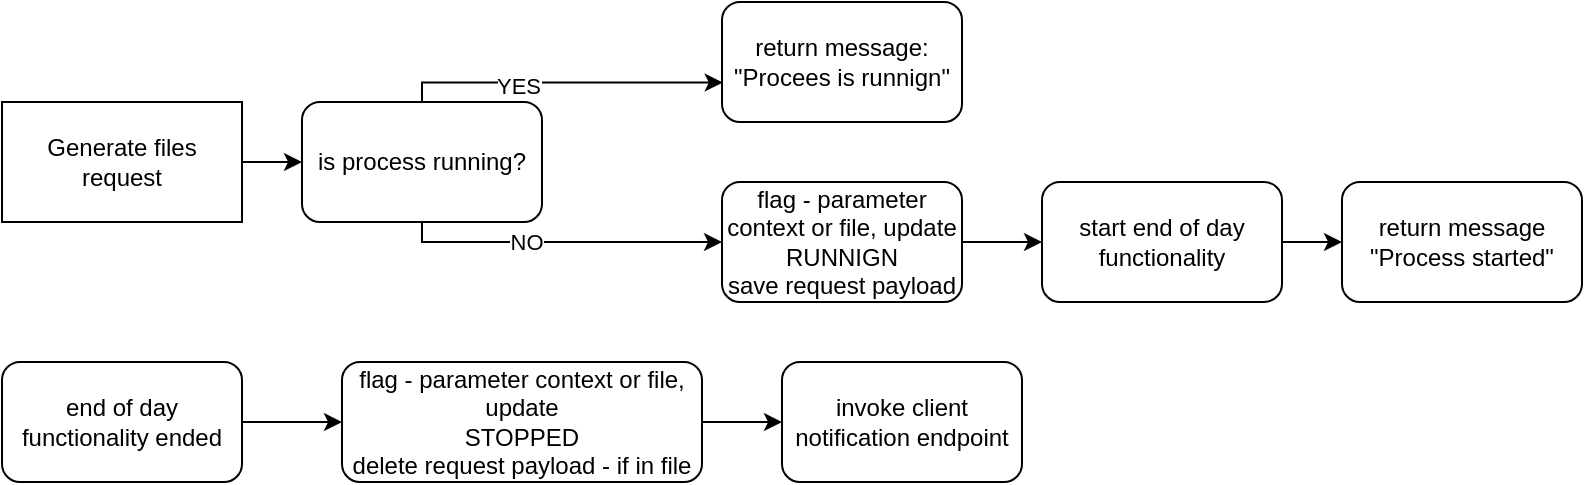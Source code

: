 <mxfile version="15.8.7" type="device"><diagram id="Mx6oQ-OYWUgadVZBNR9E" name="Page-1"><mxGraphModel dx="981" dy="597" grid="1" gridSize="10" guides="1" tooltips="1" connect="1" arrows="1" fold="1" page="1" pageScale="1" pageWidth="850" pageHeight="1100" math="0" shadow="0"><root><mxCell id="0"/><mxCell id="1" parent="0"/><mxCell id="8e1qSUnEN8tdJc6WKgKi-3" style="edgeStyle=orthogonalEdgeStyle;rounded=0;orthogonalLoop=1;jettySize=auto;html=1;" parent="1" source="8e1qSUnEN8tdJc6WKgKi-1" target="8e1qSUnEN8tdJc6WKgKi-2" edge="1"><mxGeometry relative="1" as="geometry"/></mxCell><mxCell id="8e1qSUnEN8tdJc6WKgKi-1" value="Generate files request" style="rounded=0;whiteSpace=wrap;html=1;" parent="1" vertex="1"><mxGeometry x="30" y="150" width="120" height="60" as="geometry"/></mxCell><mxCell id="8e1qSUnEN8tdJc6WKgKi-6" style="edgeStyle=orthogonalEdgeStyle;rounded=0;orthogonalLoop=1;jettySize=auto;html=1;entryX=0.003;entryY=0.671;entryDx=0;entryDy=0;entryPerimeter=0;" parent="1" source="8e1qSUnEN8tdJc6WKgKi-2" target="8e1qSUnEN8tdJc6WKgKi-4" edge="1"><mxGeometry relative="1" as="geometry"><Array as="points"><mxPoint x="240" y="140"/></Array></mxGeometry></mxCell><mxCell id="8e1qSUnEN8tdJc6WKgKi-7" value="YES" style="edgeLabel;html=1;align=center;verticalAlign=middle;resizable=0;points=[];" parent="8e1qSUnEN8tdJc6WKgKi-6" vertex="1" connectable="0"><mxGeometry x="-0.289" y="-1" relative="1" as="geometry"><mxPoint as="offset"/></mxGeometry></mxCell><mxCell id="8e1qSUnEN8tdJc6WKgKi-9" value="NO" style="edgeStyle=orthogonalEdgeStyle;rounded=0;orthogonalLoop=1;jettySize=auto;html=1;entryX=0;entryY=0.5;entryDx=0;entryDy=0;" parent="1" source="8e1qSUnEN8tdJc6WKgKi-2" target="8e1qSUnEN8tdJc6WKgKi-31" edge="1"><mxGeometry x="-0.223" relative="1" as="geometry"><Array as="points"><mxPoint x="240" y="220"/><mxPoint x="360" y="220"/></Array><mxPoint as="offset"/></mxGeometry></mxCell><mxCell id="8e1qSUnEN8tdJc6WKgKi-2" value="is process running?&lt;br&gt;" style="rounded=1;whiteSpace=wrap;html=1;" parent="1" vertex="1"><mxGeometry x="180" y="150" width="120" height="60" as="geometry"/></mxCell><mxCell id="8e1qSUnEN8tdJc6WKgKi-4" value="return message: &quot;Procees is runnign&quot;" style="rounded=1;whiteSpace=wrap;html=1;" parent="1" vertex="1"><mxGeometry x="390" y="100" width="120" height="60" as="geometry"/></mxCell><mxCell id="8e1qSUnEN8tdJc6WKgKi-12" style="edgeStyle=orthogonalEdgeStyle;rounded=0;orthogonalLoop=1;jettySize=auto;html=1;" parent="1" source="8e1qSUnEN8tdJc6WKgKi-8" target="8e1qSUnEN8tdJc6WKgKi-11" edge="1"><mxGeometry relative="1" as="geometry"/></mxCell><mxCell id="8e1qSUnEN8tdJc6WKgKi-8" value="start end of day functionality" style="rounded=1;whiteSpace=wrap;html=1;" parent="1" vertex="1"><mxGeometry x="550" y="190" width="120" height="60" as="geometry"/></mxCell><mxCell id="8e1qSUnEN8tdJc6WKgKi-11" value="return message &quot;Process started&quot;" style="rounded=1;whiteSpace=wrap;html=1;" parent="1" vertex="1"><mxGeometry x="700" y="190" width="120" height="60" as="geometry"/></mxCell><mxCell id="8e1qSUnEN8tdJc6WKgKi-29" style="edgeStyle=orthogonalEdgeStyle;rounded=0;orthogonalLoop=1;jettySize=auto;html=1;" parent="1" source="8e1qSUnEN8tdJc6WKgKi-22" target="8e1qSUnEN8tdJc6WKgKi-28" edge="1"><mxGeometry relative="1" as="geometry"/></mxCell><mxCell id="8e1qSUnEN8tdJc6WKgKi-22" value="end of day functionality ended" style="rounded=1;whiteSpace=wrap;html=1;" parent="1" vertex="1"><mxGeometry x="30" y="280" width="120" height="60" as="geometry"/></mxCell><mxCell id="8e1qSUnEN8tdJc6WKgKi-26" value="invoke client notification endpoint&lt;br&gt;" style="rounded=1;whiteSpace=wrap;html=1;" parent="1" vertex="1"><mxGeometry x="420" y="280" width="120" height="60" as="geometry"/></mxCell><mxCell id="8e1qSUnEN8tdJc6WKgKi-30" style="edgeStyle=orthogonalEdgeStyle;rounded=0;orthogonalLoop=1;jettySize=auto;html=1;" parent="1" source="8e1qSUnEN8tdJc6WKgKi-28" target="8e1qSUnEN8tdJc6WKgKi-26" edge="1"><mxGeometry relative="1" as="geometry"/></mxCell><mxCell id="8e1qSUnEN8tdJc6WKgKi-28" value="flag - parameter context or file, update&lt;br&gt;STOPPED&lt;br&gt;delete request payload - if in file" style="rounded=1;whiteSpace=wrap;html=1;" parent="1" vertex="1"><mxGeometry x="200" y="280" width="180" height="60" as="geometry"/></mxCell><mxCell id="8e1qSUnEN8tdJc6WKgKi-33" style="edgeStyle=orthogonalEdgeStyle;rounded=0;orthogonalLoop=1;jettySize=auto;html=1;" parent="1" source="8e1qSUnEN8tdJc6WKgKi-31" target="8e1qSUnEN8tdJc6WKgKi-8" edge="1"><mxGeometry relative="1" as="geometry"/></mxCell><mxCell id="8e1qSUnEN8tdJc6WKgKi-31" value="flag - parameter context or file, update&lt;br&gt;RUNNIGN&lt;br&gt;save request payload" style="rounded=1;whiteSpace=wrap;html=1;" parent="1" vertex="1"><mxGeometry x="390" y="190" width="120" height="60" as="geometry"/></mxCell></root></mxGraphModel></diagram></mxfile>